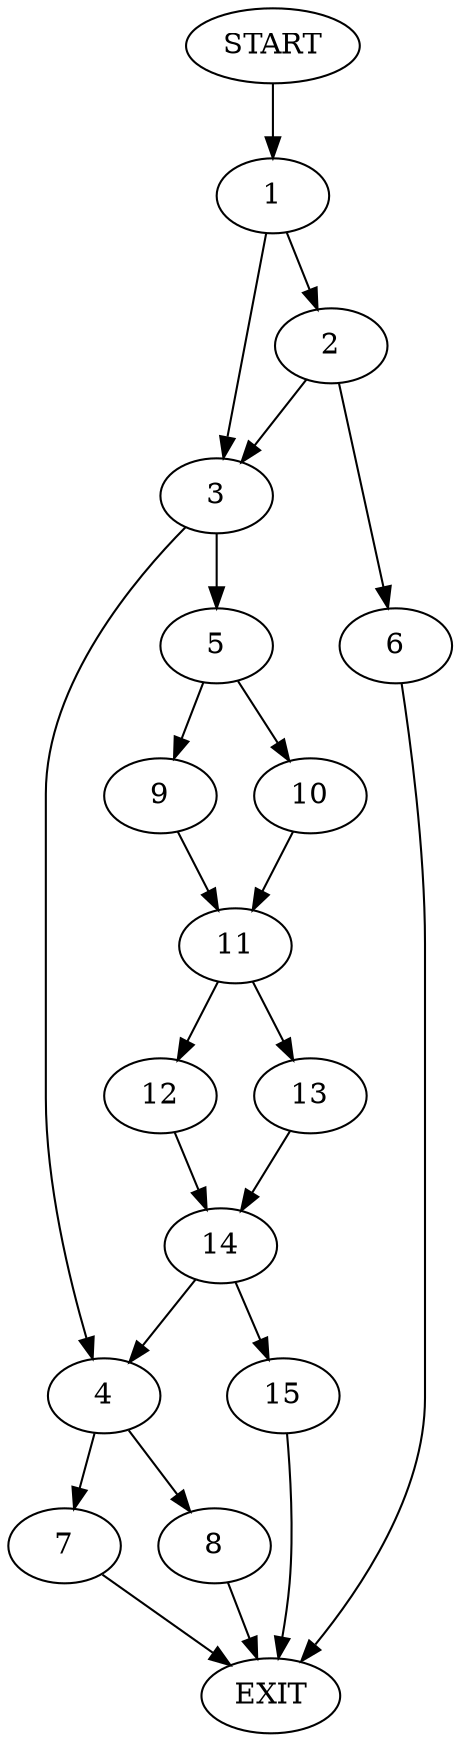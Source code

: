 digraph {
0 [label="START"]
16 [label="EXIT"]
0 -> 1
1 -> 2
1 -> 3
3 -> 4
3 -> 5
2 -> 6
2 -> 3
6 -> 16
4 -> 7
4 -> 8
5 -> 9
5 -> 10
10 -> 11
9 -> 11
11 -> 12
11 -> 13
12 -> 14
13 -> 14
14 -> 15
14 -> 4
15 -> 16
7 -> 16
8 -> 16
}
